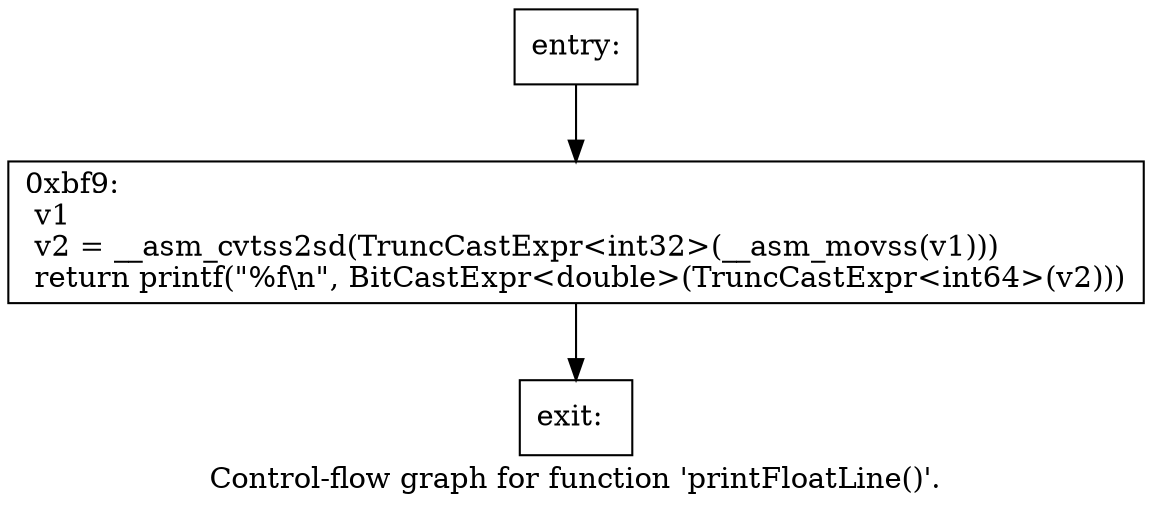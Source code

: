 digraph "Control-flow graph for function 'printFloatLine()'." {
  label="Control-flow graph for function 'printFloatLine()'.";
  node [shape=record];

  Node0774C870 [label="{entry:\l}"];
  Node0774C870 -> Node0774C558;
  Node0774C558 [label="{0xbf9:\l  v1\l  v2 = __asm_cvtss2sd(TruncCastExpr\<int32\>(__asm_movss(v1)))\l  return printf(\"%f\\n\", BitCastExpr\<double\>(TruncCastExpr\<int64\>(v2)))\l}"];
  Node0774C558 -> Node0774CAF8;
  Node0774CAF8 [label="{exit:\l}"];

}
